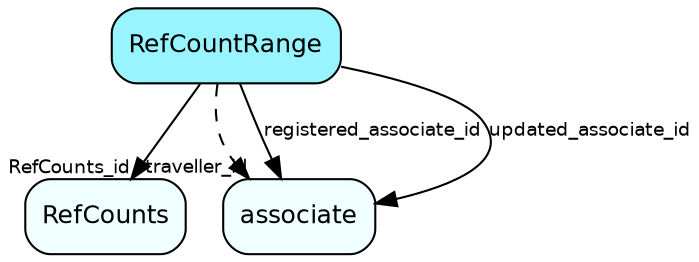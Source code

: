 digraph RefCountRange  {
node [shape = box style="rounded, filled" fontname = "Helvetica" fontsize = "12" ]
edge [fontname = "Helvetica" fontsize = "9"]

RefCountRange[fillcolor = "cadetblue1"]
RefCounts[fillcolor = "azure1"]
associate[fillcolor = "azure1"]
RefCountRange -> RefCounts [headlabel = "RefCounts_id"]
RefCountRange -> associate [headlabel = "traveller_id" style="dashed"]
RefCountRange -> associate [label = "registered_associate_id"]
RefCountRange -> associate [label = "updated_associate_id"]
}
